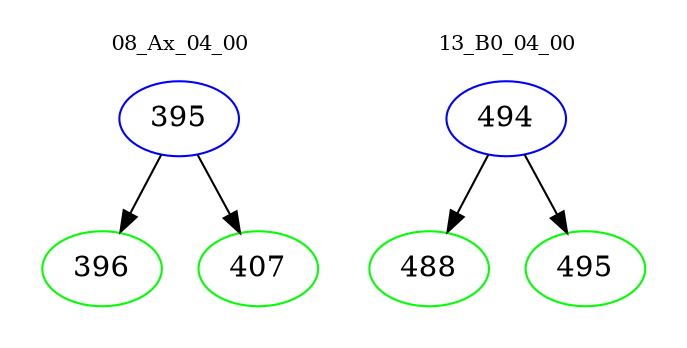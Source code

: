 digraph{
subgraph cluster_0 {
color = white
label = "08_Ax_04_00";
fontsize=10;
T0_395 [label="395", color="blue"]
T0_395 -> T0_396 [color="black"]
T0_396 [label="396", color="green"]
T0_395 -> T0_407 [color="black"]
T0_407 [label="407", color="green"]
}
subgraph cluster_1 {
color = white
label = "13_B0_04_00";
fontsize=10;
T1_494 [label="494", color="blue"]
T1_494 -> T1_488 [color="black"]
T1_488 [label="488", color="green"]
T1_494 -> T1_495 [color="black"]
T1_495 [label="495", color="green"]
}
}
